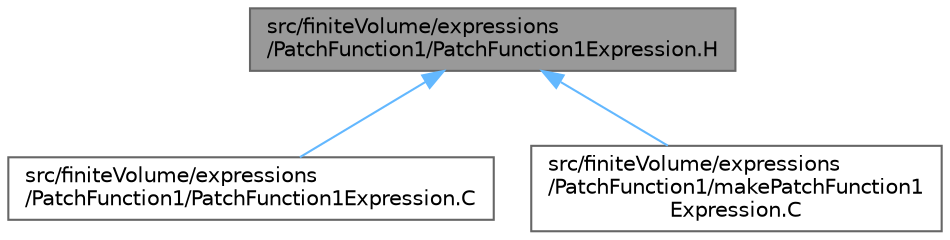 digraph "src/finiteVolume/expressions/PatchFunction1/PatchFunction1Expression.H"
{
 // LATEX_PDF_SIZE
  bgcolor="transparent";
  edge [fontname=Helvetica,fontsize=10,labelfontname=Helvetica,labelfontsize=10];
  node [fontname=Helvetica,fontsize=10,shape=box,height=0.2,width=0.4];
  Node1 [id="Node000001",label="src/finiteVolume/expressions\l/PatchFunction1/PatchFunction1Expression.H",height=0.2,width=0.4,color="gray40", fillcolor="grey60", style="filled", fontcolor="black",tooltip=" "];
  Node1 -> Node2 [id="edge1_Node000001_Node000002",dir="back",color="steelblue1",style="solid",tooltip=" "];
  Node2 [id="Node000002",label="src/finiteVolume/expressions\l/PatchFunction1/PatchFunction1Expression.C",height=0.2,width=0.4,color="grey40", fillcolor="white", style="filled",URL="$PatchFunction1Expression_8C.html",tooltip=" "];
  Node1 -> Node3 [id="edge2_Node000001_Node000003",dir="back",color="steelblue1",style="solid",tooltip=" "];
  Node3 [id="Node000003",label="src/finiteVolume/expressions\l/PatchFunction1/makePatchFunction1\lExpression.C",height=0.2,width=0.4,color="grey40", fillcolor="white", style="filled",URL="$makePatchFunction1Expression_8C.html",tooltip=" "];
}
